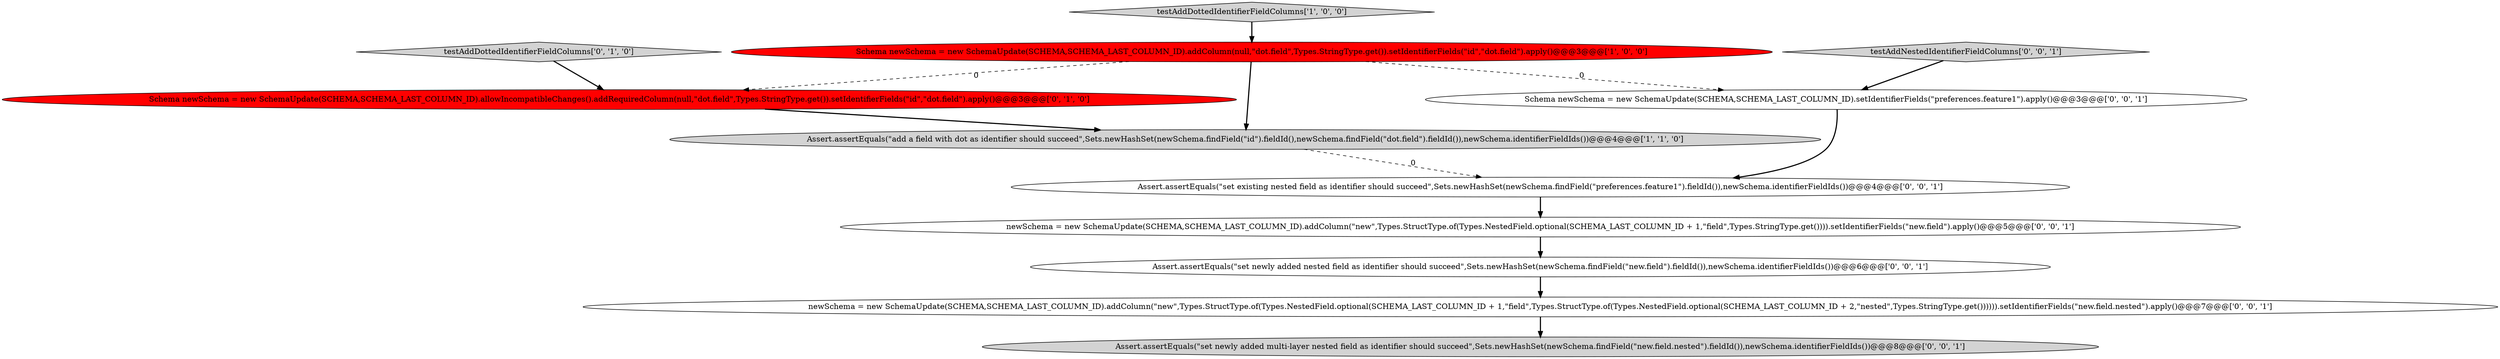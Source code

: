 digraph {
11 [style = filled, label = "newSchema = new SchemaUpdate(SCHEMA,SCHEMA_LAST_COLUMN_ID).addColumn(\"new\",Types.StructType.of(Types.NestedField.optional(SCHEMA_LAST_COLUMN_ID + 1,\"field\",Types.StringType.get()))).setIdentifierFields(\"new.field\").apply()@@@5@@@['0', '0', '1']", fillcolor = white, shape = ellipse image = "AAA0AAABBB3BBB"];
2 [style = filled, label = "Schema newSchema = new SchemaUpdate(SCHEMA,SCHEMA_LAST_COLUMN_ID).addColumn(null,\"dot.field\",Types.StringType.get()).setIdentifierFields(\"id\",\"dot.field\").apply()@@@3@@@['1', '0', '0']", fillcolor = red, shape = ellipse image = "AAA1AAABBB1BBB"];
10 [style = filled, label = "newSchema = new SchemaUpdate(SCHEMA,SCHEMA_LAST_COLUMN_ID).addColumn(\"new\",Types.StructType.of(Types.NestedField.optional(SCHEMA_LAST_COLUMN_ID + 1,\"field\",Types.StructType.of(Types.NestedField.optional(SCHEMA_LAST_COLUMN_ID + 2,\"nested\",Types.StringType.get()))))).setIdentifierFields(\"new.field.nested\").apply()@@@7@@@['0', '0', '1']", fillcolor = white, shape = ellipse image = "AAA0AAABBB3BBB"];
9 [style = filled, label = "Schema newSchema = new SchemaUpdate(SCHEMA,SCHEMA_LAST_COLUMN_ID).setIdentifierFields(\"preferences.feature1\").apply()@@@3@@@['0', '0', '1']", fillcolor = white, shape = ellipse image = "AAA0AAABBB3BBB"];
0 [style = filled, label = "Assert.assertEquals(\"add a field with dot as identifier should succeed\",Sets.newHashSet(newSchema.findField(\"id\").fieldId(),newSchema.findField(\"dot.field\").fieldId()),newSchema.identifierFieldIds())@@@4@@@['1', '1', '0']", fillcolor = lightgray, shape = ellipse image = "AAA0AAABBB1BBB"];
6 [style = filled, label = "Assert.assertEquals(\"set existing nested field as identifier should succeed\",Sets.newHashSet(newSchema.findField(\"preferences.feature1\").fieldId()),newSchema.identifierFieldIds())@@@4@@@['0', '0', '1']", fillcolor = white, shape = ellipse image = "AAA0AAABBB3BBB"];
7 [style = filled, label = "testAddNestedIdentifierFieldColumns['0', '0', '1']", fillcolor = lightgray, shape = diamond image = "AAA0AAABBB3BBB"];
4 [style = filled, label = "Schema newSchema = new SchemaUpdate(SCHEMA,SCHEMA_LAST_COLUMN_ID).allowIncompatibleChanges().addRequiredColumn(null,\"dot.field\",Types.StringType.get()).setIdentifierFields(\"id\",\"dot.field\").apply()@@@3@@@['0', '1', '0']", fillcolor = red, shape = ellipse image = "AAA1AAABBB2BBB"];
1 [style = filled, label = "testAddDottedIdentifierFieldColumns['1', '0', '0']", fillcolor = lightgray, shape = diamond image = "AAA0AAABBB1BBB"];
8 [style = filled, label = "Assert.assertEquals(\"set newly added multi-layer nested field as identifier should succeed\",Sets.newHashSet(newSchema.findField(\"new.field.nested\").fieldId()),newSchema.identifierFieldIds())@@@8@@@['0', '0', '1']", fillcolor = lightgray, shape = ellipse image = "AAA0AAABBB3BBB"];
5 [style = filled, label = "Assert.assertEquals(\"set newly added nested field as identifier should succeed\",Sets.newHashSet(newSchema.findField(\"new.field\").fieldId()),newSchema.identifierFieldIds())@@@6@@@['0', '0', '1']", fillcolor = white, shape = ellipse image = "AAA0AAABBB3BBB"];
3 [style = filled, label = "testAddDottedIdentifierFieldColumns['0', '1', '0']", fillcolor = lightgray, shape = diamond image = "AAA0AAABBB2BBB"];
7->9 [style = bold, label=""];
5->10 [style = bold, label=""];
11->5 [style = bold, label=""];
1->2 [style = bold, label=""];
2->0 [style = bold, label=""];
0->6 [style = dashed, label="0"];
4->0 [style = bold, label=""];
10->8 [style = bold, label=""];
2->9 [style = dashed, label="0"];
3->4 [style = bold, label=""];
6->11 [style = bold, label=""];
9->6 [style = bold, label=""];
2->4 [style = dashed, label="0"];
}
